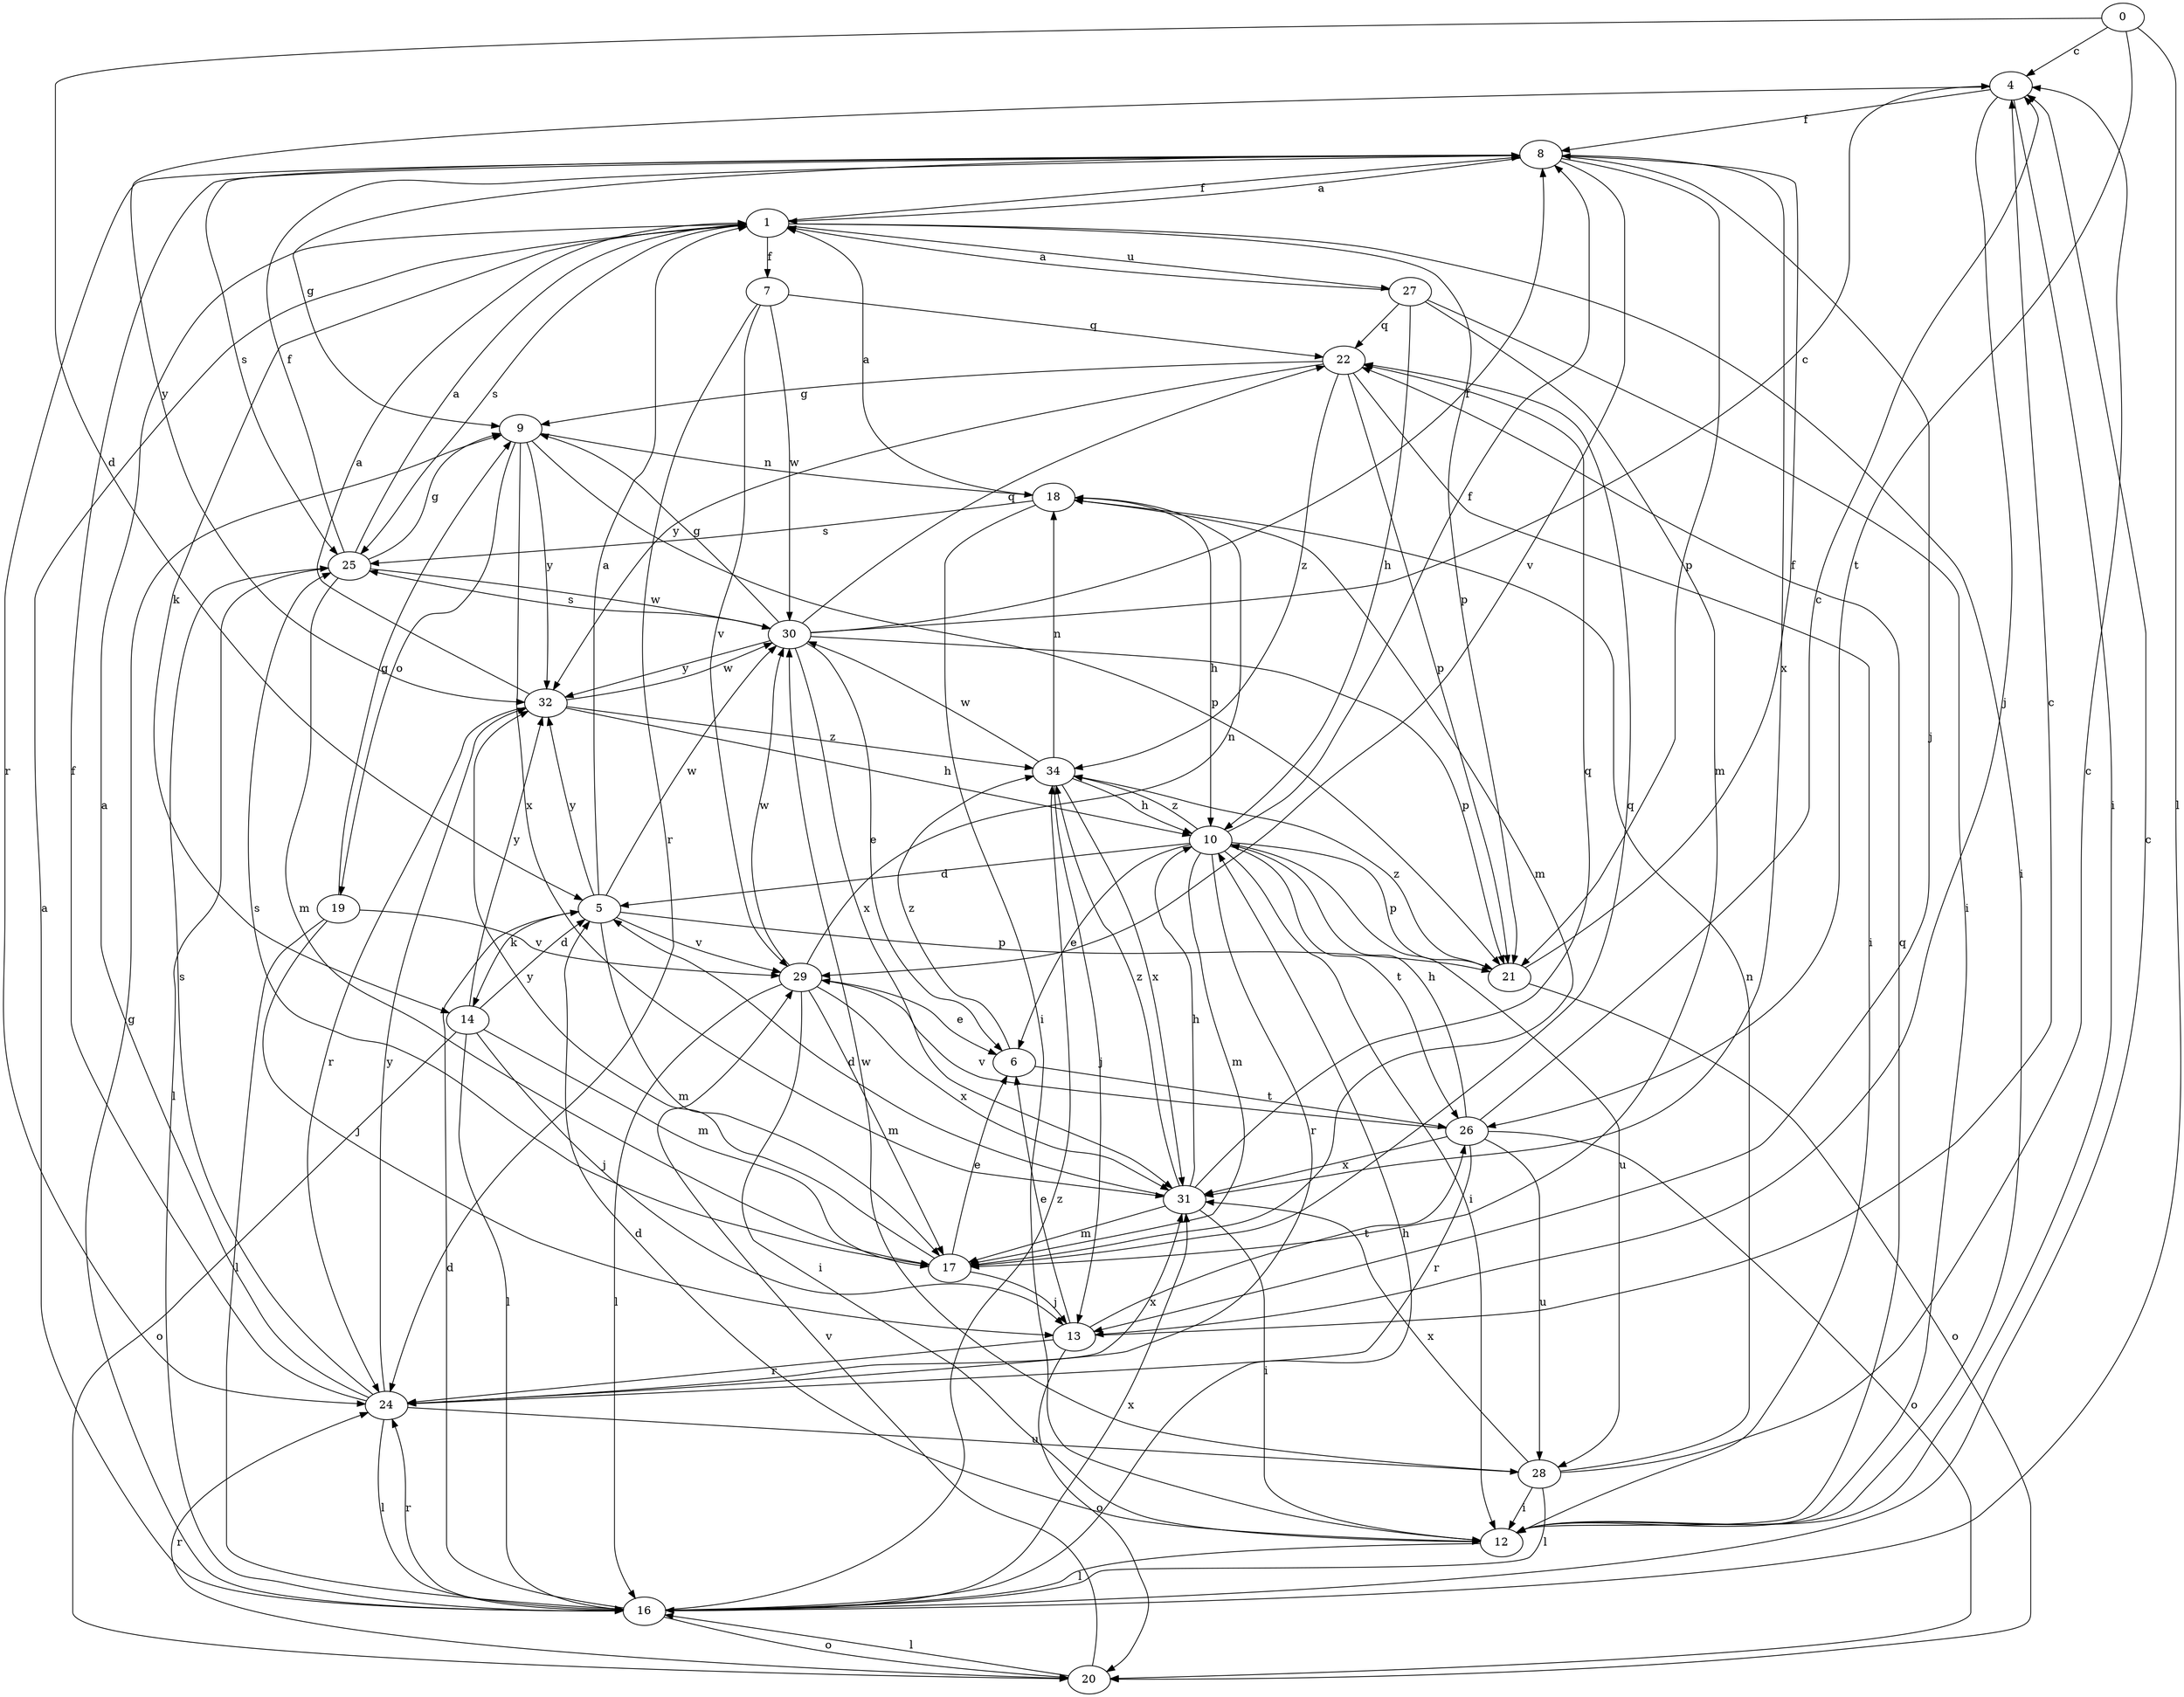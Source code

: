 strict digraph  {
0;
1;
4;
5;
6;
7;
8;
9;
10;
12;
13;
14;
16;
17;
18;
19;
20;
21;
22;
24;
25;
26;
27;
28;
29;
30;
31;
32;
34;
0 -> 4  [label=c];
0 -> 5  [label=d];
0 -> 16  [label=l];
0 -> 26  [label=t];
1 -> 7  [label=f];
1 -> 8  [label=f];
1 -> 12  [label=i];
1 -> 14  [label=k];
1 -> 21  [label=p];
1 -> 25  [label=s];
1 -> 27  [label=u];
4 -> 8  [label=f];
4 -> 12  [label=i];
4 -> 13  [label=j];
4 -> 32  [label=y];
5 -> 1  [label=a];
5 -> 14  [label=k];
5 -> 17  [label=m];
5 -> 21  [label=p];
5 -> 29  [label=v];
5 -> 30  [label=w];
5 -> 32  [label=y];
6 -> 26  [label=t];
6 -> 34  [label=z];
7 -> 22  [label=q];
7 -> 24  [label=r];
7 -> 29  [label=v];
7 -> 30  [label=w];
8 -> 1  [label=a];
8 -> 9  [label=g];
8 -> 13  [label=j];
8 -> 21  [label=p];
8 -> 24  [label=r];
8 -> 25  [label=s];
8 -> 29  [label=v];
8 -> 31  [label=x];
9 -> 18  [label=n];
9 -> 19  [label=o];
9 -> 21  [label=p];
9 -> 31  [label=x];
9 -> 32  [label=y];
10 -> 5  [label=d];
10 -> 6  [label=e];
10 -> 8  [label=f];
10 -> 12  [label=i];
10 -> 17  [label=m];
10 -> 21  [label=p];
10 -> 24  [label=r];
10 -> 26  [label=t];
10 -> 28  [label=u];
10 -> 34  [label=z];
12 -> 5  [label=d];
12 -> 16  [label=l];
12 -> 22  [label=q];
13 -> 4  [label=c];
13 -> 6  [label=e];
13 -> 20  [label=o];
13 -> 24  [label=r];
13 -> 26  [label=t];
14 -> 5  [label=d];
14 -> 13  [label=j];
14 -> 16  [label=l];
14 -> 17  [label=m];
14 -> 20  [label=o];
14 -> 32  [label=y];
16 -> 1  [label=a];
16 -> 4  [label=c];
16 -> 5  [label=d];
16 -> 9  [label=g];
16 -> 10  [label=h];
16 -> 20  [label=o];
16 -> 24  [label=r];
16 -> 31  [label=x];
16 -> 34  [label=z];
17 -> 6  [label=e];
17 -> 13  [label=j];
17 -> 22  [label=q];
17 -> 25  [label=s];
17 -> 32  [label=y];
18 -> 1  [label=a];
18 -> 10  [label=h];
18 -> 12  [label=i];
18 -> 17  [label=m];
18 -> 25  [label=s];
19 -> 9  [label=g];
19 -> 13  [label=j];
19 -> 16  [label=l];
19 -> 29  [label=v];
20 -> 16  [label=l];
20 -> 24  [label=r];
20 -> 29  [label=v];
21 -> 8  [label=f];
21 -> 20  [label=o];
21 -> 34  [label=z];
22 -> 9  [label=g];
22 -> 12  [label=i];
22 -> 21  [label=p];
22 -> 32  [label=y];
22 -> 34  [label=z];
24 -> 1  [label=a];
24 -> 8  [label=f];
24 -> 16  [label=l];
24 -> 25  [label=s];
24 -> 28  [label=u];
24 -> 31  [label=x];
24 -> 32  [label=y];
25 -> 1  [label=a];
25 -> 8  [label=f];
25 -> 9  [label=g];
25 -> 16  [label=l];
25 -> 17  [label=m];
25 -> 30  [label=w];
26 -> 4  [label=c];
26 -> 10  [label=h];
26 -> 20  [label=o];
26 -> 24  [label=r];
26 -> 28  [label=u];
26 -> 29  [label=v];
26 -> 31  [label=x];
27 -> 1  [label=a];
27 -> 10  [label=h];
27 -> 12  [label=i];
27 -> 17  [label=m];
27 -> 22  [label=q];
28 -> 4  [label=c];
28 -> 12  [label=i];
28 -> 16  [label=l];
28 -> 18  [label=n];
28 -> 30  [label=w];
28 -> 31  [label=x];
29 -> 6  [label=e];
29 -> 12  [label=i];
29 -> 16  [label=l];
29 -> 17  [label=m];
29 -> 18  [label=n];
29 -> 30  [label=w];
29 -> 31  [label=x];
30 -> 4  [label=c];
30 -> 6  [label=e];
30 -> 8  [label=f];
30 -> 9  [label=g];
30 -> 21  [label=p];
30 -> 22  [label=q];
30 -> 25  [label=s];
30 -> 31  [label=x];
30 -> 32  [label=y];
31 -> 5  [label=d];
31 -> 10  [label=h];
31 -> 12  [label=i];
31 -> 17  [label=m];
31 -> 22  [label=q];
31 -> 34  [label=z];
32 -> 1  [label=a];
32 -> 10  [label=h];
32 -> 24  [label=r];
32 -> 30  [label=w];
32 -> 34  [label=z];
34 -> 10  [label=h];
34 -> 13  [label=j];
34 -> 18  [label=n];
34 -> 30  [label=w];
34 -> 31  [label=x];
}
